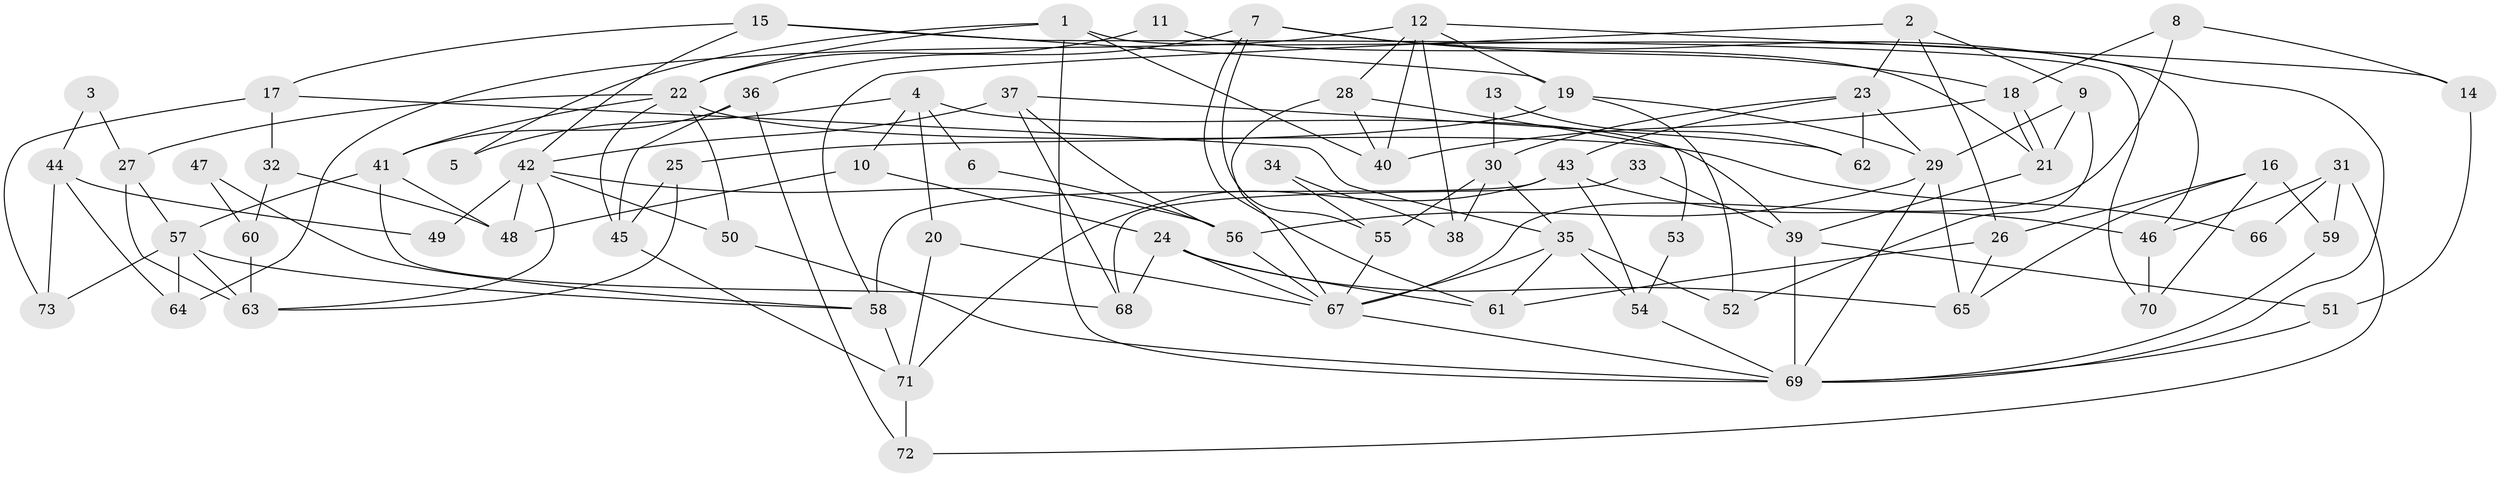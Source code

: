// Generated by graph-tools (version 1.1) at 2025/52/03/09/25 04:52:13]
// undirected, 73 vertices, 146 edges
graph export_dot {
graph [start="1"]
  node [color=gray90,style=filled];
  1;
  2;
  3;
  4;
  5;
  6;
  7;
  8;
  9;
  10;
  11;
  12;
  13;
  14;
  15;
  16;
  17;
  18;
  19;
  20;
  21;
  22;
  23;
  24;
  25;
  26;
  27;
  28;
  29;
  30;
  31;
  32;
  33;
  34;
  35;
  36;
  37;
  38;
  39;
  40;
  41;
  42;
  43;
  44;
  45;
  46;
  47;
  48;
  49;
  50;
  51;
  52;
  53;
  54;
  55;
  56;
  57;
  58;
  59;
  60;
  61;
  62;
  63;
  64;
  65;
  66;
  67;
  68;
  69;
  70;
  71;
  72;
  73;
  1 -- 46;
  1 -- 69;
  1 -- 5;
  1 -- 22;
  1 -- 40;
  2 -- 58;
  2 -- 26;
  2 -- 9;
  2 -- 23;
  3 -- 44;
  3 -- 27;
  4 -- 10;
  4 -- 39;
  4 -- 5;
  4 -- 6;
  4 -- 20;
  6 -- 56;
  7 -- 18;
  7 -- 61;
  7 -- 36;
  7 -- 55;
  7 -- 69;
  8 -- 67;
  8 -- 18;
  8 -- 14;
  9 -- 29;
  9 -- 21;
  9 -- 52;
  10 -- 24;
  10 -- 48;
  11 -- 22;
  11 -- 21;
  12 -- 28;
  12 -- 19;
  12 -- 14;
  12 -- 38;
  12 -- 40;
  12 -- 64;
  13 -- 30;
  13 -- 62;
  14 -- 51;
  15 -- 42;
  15 -- 19;
  15 -- 17;
  15 -- 70;
  16 -- 70;
  16 -- 26;
  16 -- 59;
  16 -- 65;
  17 -- 35;
  17 -- 32;
  17 -- 73;
  18 -- 40;
  18 -- 21;
  18 -- 21;
  19 -- 52;
  19 -- 29;
  19 -- 25;
  20 -- 67;
  20 -- 71;
  21 -- 39;
  22 -- 45;
  22 -- 27;
  22 -- 41;
  22 -- 50;
  22 -- 66;
  23 -- 29;
  23 -- 30;
  23 -- 43;
  23 -- 62;
  24 -- 67;
  24 -- 65;
  24 -- 61;
  24 -- 68;
  25 -- 63;
  25 -- 45;
  26 -- 65;
  26 -- 61;
  27 -- 63;
  27 -- 57;
  28 -- 67;
  28 -- 40;
  28 -- 53;
  29 -- 56;
  29 -- 69;
  29 -- 65;
  30 -- 55;
  30 -- 35;
  30 -- 38;
  31 -- 59;
  31 -- 72;
  31 -- 46;
  31 -- 66;
  32 -- 48;
  32 -- 60;
  33 -- 68;
  33 -- 39;
  34 -- 38;
  34 -- 55;
  35 -- 54;
  35 -- 52;
  35 -- 61;
  35 -- 67;
  36 -- 45;
  36 -- 41;
  36 -- 72;
  37 -- 56;
  37 -- 68;
  37 -- 42;
  37 -- 62;
  39 -- 69;
  39 -- 51;
  41 -- 48;
  41 -- 57;
  41 -- 68;
  42 -- 50;
  42 -- 48;
  42 -- 49;
  42 -- 56;
  42 -- 63;
  43 -- 71;
  43 -- 46;
  43 -- 54;
  43 -- 58;
  44 -- 73;
  44 -- 64;
  44 -- 49;
  45 -- 71;
  46 -- 70;
  47 -- 60;
  47 -- 58;
  50 -- 69;
  51 -- 69;
  53 -- 54;
  54 -- 69;
  55 -- 67;
  56 -- 67;
  57 -- 58;
  57 -- 63;
  57 -- 64;
  57 -- 73;
  58 -- 71;
  59 -- 69;
  60 -- 63;
  67 -- 69;
  71 -- 72;
}
